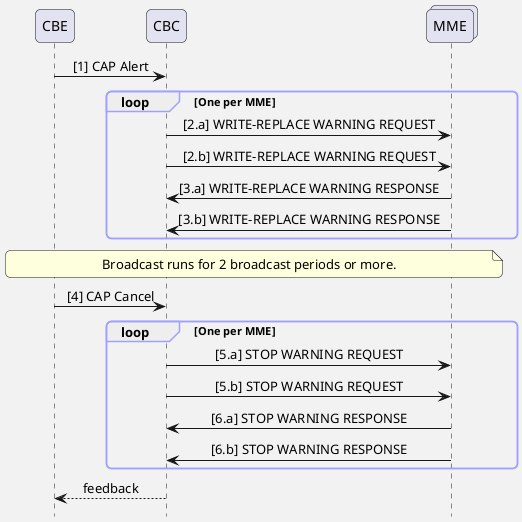 @startuml
hide footbox
skinparam Shadowing false
skinparam BackgroundColor #f2f2f2
skinparam SequenceGroupBodyBackgroundColor transparent
skinparam roundcorner 10
skinparam ParticipantPadding 30
skinparam BoxPadding 10
skinparam SequenceGroupBorderColor #a0a0ff
skinparam SequenceMessageAlign center

participant CBE as cbe
participant CBC as cbc
collections MME as mme

cbe -> cbc: [1] CAP Alert
loop One per MME
cbc -> mme: [2.a] WRITE-REPLACE WARNING REQUEST
cbc -> mme: [2.b] WRITE-REPLACE WARNING REQUEST
mme -> cbc: [3.a] WRITE-REPLACE WARNING RESPONSE
mme -> cbc: [3.b] WRITE-REPLACE WARNING RESPONSE
end
note across: Broadcast runs for 2 broadcast periods or more.
cbe -> cbc: [4] CAP Cancel
loop One per MME
cbc -> mme: [5.a] STOP WARNING REQUEST
cbc -> mme: [5.b] STOP WARNING REQUEST
mme -> cbc: [6.a] STOP WARNING RESPONSE
mme -> cbc: [6.b] STOP WARNING RESPONSE
end
cbc --> cbe: feedback

@enduml